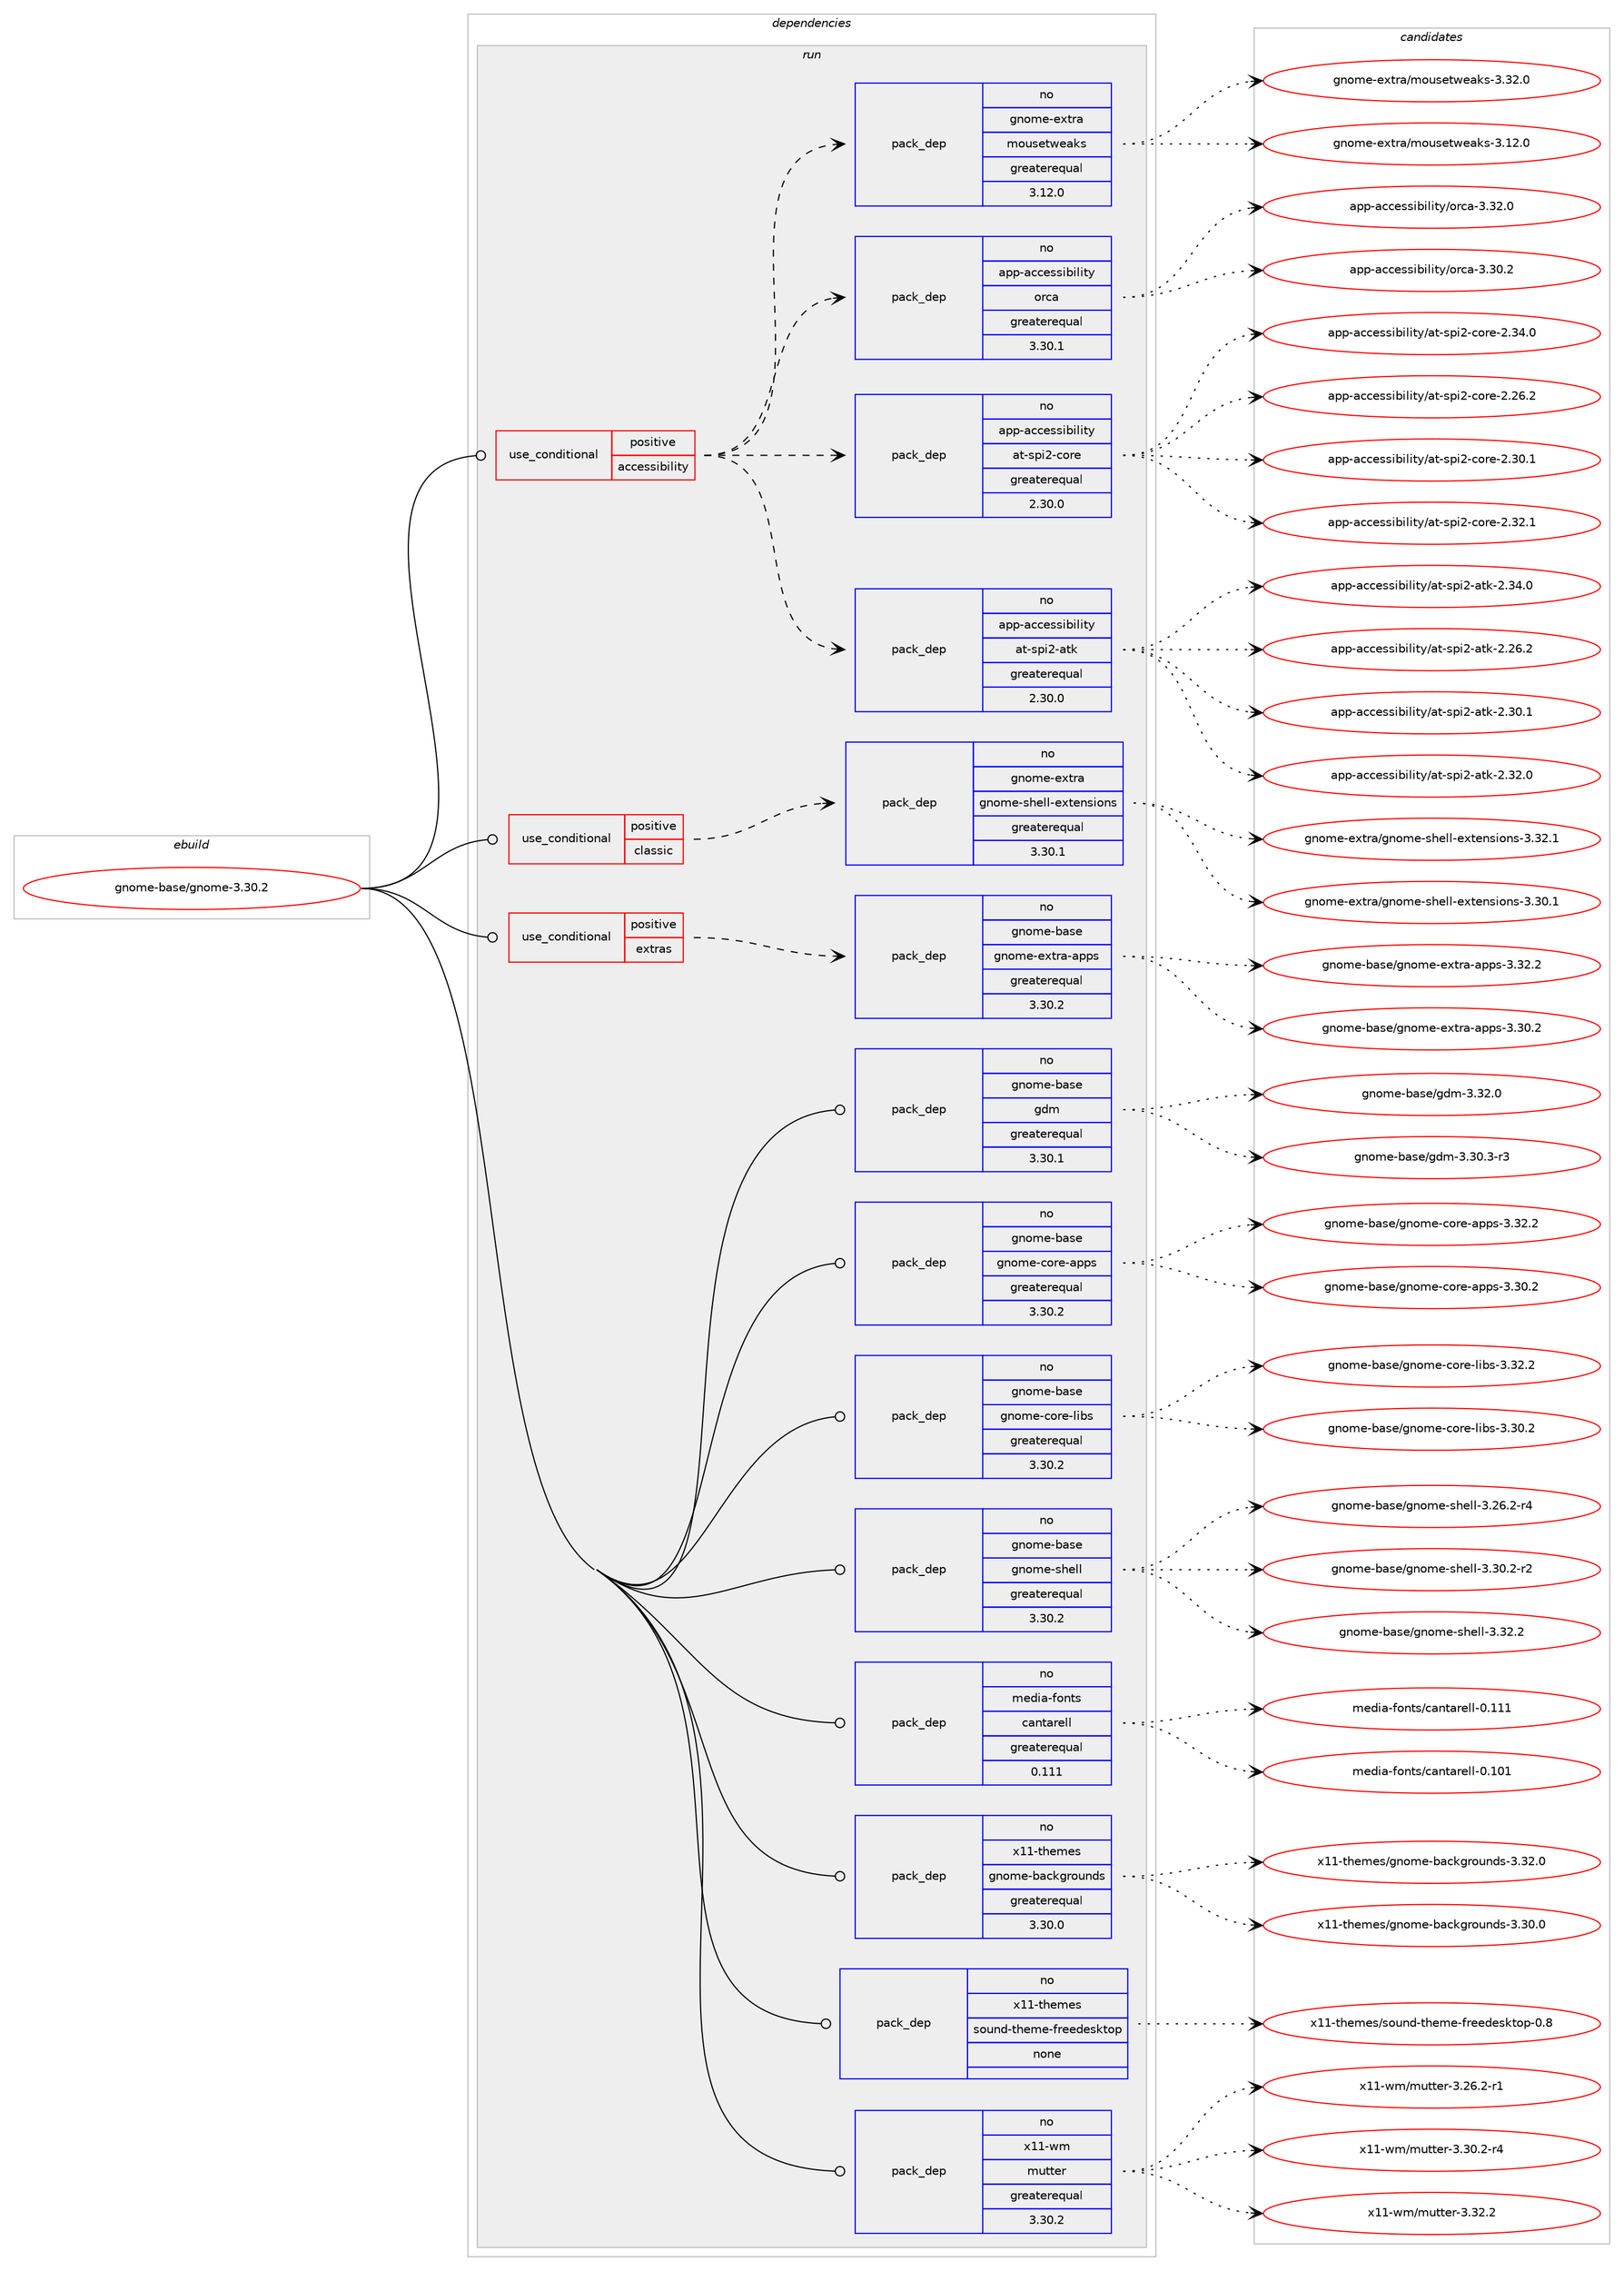 digraph prolog {

# *************
# Graph options
# *************

newrank=true;
concentrate=true;
compound=true;
graph [rankdir=LR,fontname=Helvetica,fontsize=10,ranksep=1.5];#, ranksep=2.5, nodesep=0.2];
edge  [arrowhead=vee];
node  [fontname=Helvetica,fontsize=10];

# **********
# The ebuild
# **********

subgraph cluster_leftcol {
color=gray;
rank=same;
label=<<i>ebuild</i>>;
id [label="gnome-base/gnome-3.30.2", color=red, width=4, href="../gnome-base/gnome-3.30.2.svg"];
}

# ****************
# The dependencies
# ****************

subgraph cluster_midcol {
color=gray;
label=<<i>dependencies</i>>;
subgraph cluster_compile {
fillcolor="#eeeeee";
style=filled;
label=<<i>compile</i>>;
}
subgraph cluster_compileandrun {
fillcolor="#eeeeee";
style=filled;
label=<<i>compile and run</i>>;
}
subgraph cluster_run {
fillcolor="#eeeeee";
style=filled;
label=<<i>run</i>>;
subgraph cond185454 {
dependency744950 [label=<<TABLE BORDER="0" CELLBORDER="1" CELLSPACING="0" CELLPADDING="4"><TR><TD ROWSPAN="3" CELLPADDING="10">use_conditional</TD></TR><TR><TD>positive</TD></TR><TR><TD>accessibility</TD></TR></TABLE>>, shape=none, color=red];
subgraph pack546956 {
dependency744951 [label=<<TABLE BORDER="0" CELLBORDER="1" CELLSPACING="0" CELLPADDING="4" WIDTH="220"><TR><TD ROWSPAN="6" CELLPADDING="30">pack_dep</TD></TR><TR><TD WIDTH="110">no</TD></TR><TR><TD>app-accessibility</TD></TR><TR><TD>at-spi2-atk</TD></TR><TR><TD>greaterequal</TD></TR><TR><TD>2.30.0</TD></TR></TABLE>>, shape=none, color=blue];
}
dependency744950:e -> dependency744951:w [weight=20,style="dashed",arrowhead="vee"];
subgraph pack546957 {
dependency744952 [label=<<TABLE BORDER="0" CELLBORDER="1" CELLSPACING="0" CELLPADDING="4" WIDTH="220"><TR><TD ROWSPAN="6" CELLPADDING="30">pack_dep</TD></TR><TR><TD WIDTH="110">no</TD></TR><TR><TD>app-accessibility</TD></TR><TR><TD>at-spi2-core</TD></TR><TR><TD>greaterequal</TD></TR><TR><TD>2.30.0</TD></TR></TABLE>>, shape=none, color=blue];
}
dependency744950:e -> dependency744952:w [weight=20,style="dashed",arrowhead="vee"];
subgraph pack546958 {
dependency744953 [label=<<TABLE BORDER="0" CELLBORDER="1" CELLSPACING="0" CELLPADDING="4" WIDTH="220"><TR><TD ROWSPAN="6" CELLPADDING="30">pack_dep</TD></TR><TR><TD WIDTH="110">no</TD></TR><TR><TD>app-accessibility</TD></TR><TR><TD>orca</TD></TR><TR><TD>greaterequal</TD></TR><TR><TD>3.30.1</TD></TR></TABLE>>, shape=none, color=blue];
}
dependency744950:e -> dependency744953:w [weight=20,style="dashed",arrowhead="vee"];
subgraph pack546959 {
dependency744954 [label=<<TABLE BORDER="0" CELLBORDER="1" CELLSPACING="0" CELLPADDING="4" WIDTH="220"><TR><TD ROWSPAN="6" CELLPADDING="30">pack_dep</TD></TR><TR><TD WIDTH="110">no</TD></TR><TR><TD>gnome-extra</TD></TR><TR><TD>mousetweaks</TD></TR><TR><TD>greaterequal</TD></TR><TR><TD>3.12.0</TD></TR></TABLE>>, shape=none, color=blue];
}
dependency744950:e -> dependency744954:w [weight=20,style="dashed",arrowhead="vee"];
}
id:e -> dependency744950:w [weight=20,style="solid",arrowhead="odot"];
subgraph cond185455 {
dependency744955 [label=<<TABLE BORDER="0" CELLBORDER="1" CELLSPACING="0" CELLPADDING="4"><TR><TD ROWSPAN="3" CELLPADDING="10">use_conditional</TD></TR><TR><TD>positive</TD></TR><TR><TD>classic</TD></TR></TABLE>>, shape=none, color=red];
subgraph pack546960 {
dependency744956 [label=<<TABLE BORDER="0" CELLBORDER="1" CELLSPACING="0" CELLPADDING="4" WIDTH="220"><TR><TD ROWSPAN="6" CELLPADDING="30">pack_dep</TD></TR><TR><TD WIDTH="110">no</TD></TR><TR><TD>gnome-extra</TD></TR><TR><TD>gnome-shell-extensions</TD></TR><TR><TD>greaterequal</TD></TR><TR><TD>3.30.1</TD></TR></TABLE>>, shape=none, color=blue];
}
dependency744955:e -> dependency744956:w [weight=20,style="dashed",arrowhead="vee"];
}
id:e -> dependency744955:w [weight=20,style="solid",arrowhead="odot"];
subgraph cond185456 {
dependency744957 [label=<<TABLE BORDER="0" CELLBORDER="1" CELLSPACING="0" CELLPADDING="4"><TR><TD ROWSPAN="3" CELLPADDING="10">use_conditional</TD></TR><TR><TD>positive</TD></TR><TR><TD>extras</TD></TR></TABLE>>, shape=none, color=red];
subgraph pack546961 {
dependency744958 [label=<<TABLE BORDER="0" CELLBORDER="1" CELLSPACING="0" CELLPADDING="4" WIDTH="220"><TR><TD ROWSPAN="6" CELLPADDING="30">pack_dep</TD></TR><TR><TD WIDTH="110">no</TD></TR><TR><TD>gnome-base</TD></TR><TR><TD>gnome-extra-apps</TD></TR><TR><TD>greaterequal</TD></TR><TR><TD>3.30.2</TD></TR></TABLE>>, shape=none, color=blue];
}
dependency744957:e -> dependency744958:w [weight=20,style="dashed",arrowhead="vee"];
}
id:e -> dependency744957:w [weight=20,style="solid",arrowhead="odot"];
subgraph pack546962 {
dependency744959 [label=<<TABLE BORDER="0" CELLBORDER="1" CELLSPACING="0" CELLPADDING="4" WIDTH="220"><TR><TD ROWSPAN="6" CELLPADDING="30">pack_dep</TD></TR><TR><TD WIDTH="110">no</TD></TR><TR><TD>gnome-base</TD></TR><TR><TD>gdm</TD></TR><TR><TD>greaterequal</TD></TR><TR><TD>3.30.1</TD></TR></TABLE>>, shape=none, color=blue];
}
id:e -> dependency744959:w [weight=20,style="solid",arrowhead="odot"];
subgraph pack546963 {
dependency744960 [label=<<TABLE BORDER="0" CELLBORDER="1" CELLSPACING="0" CELLPADDING="4" WIDTH="220"><TR><TD ROWSPAN="6" CELLPADDING="30">pack_dep</TD></TR><TR><TD WIDTH="110">no</TD></TR><TR><TD>gnome-base</TD></TR><TR><TD>gnome-core-apps</TD></TR><TR><TD>greaterequal</TD></TR><TR><TD>3.30.2</TD></TR></TABLE>>, shape=none, color=blue];
}
id:e -> dependency744960:w [weight=20,style="solid",arrowhead="odot"];
subgraph pack546964 {
dependency744961 [label=<<TABLE BORDER="0" CELLBORDER="1" CELLSPACING="0" CELLPADDING="4" WIDTH="220"><TR><TD ROWSPAN="6" CELLPADDING="30">pack_dep</TD></TR><TR><TD WIDTH="110">no</TD></TR><TR><TD>gnome-base</TD></TR><TR><TD>gnome-core-libs</TD></TR><TR><TD>greaterequal</TD></TR><TR><TD>3.30.2</TD></TR></TABLE>>, shape=none, color=blue];
}
id:e -> dependency744961:w [weight=20,style="solid",arrowhead="odot"];
subgraph pack546965 {
dependency744962 [label=<<TABLE BORDER="0" CELLBORDER="1" CELLSPACING="0" CELLPADDING="4" WIDTH="220"><TR><TD ROWSPAN="6" CELLPADDING="30">pack_dep</TD></TR><TR><TD WIDTH="110">no</TD></TR><TR><TD>gnome-base</TD></TR><TR><TD>gnome-shell</TD></TR><TR><TD>greaterequal</TD></TR><TR><TD>3.30.2</TD></TR></TABLE>>, shape=none, color=blue];
}
id:e -> dependency744962:w [weight=20,style="solid",arrowhead="odot"];
subgraph pack546966 {
dependency744963 [label=<<TABLE BORDER="0" CELLBORDER="1" CELLSPACING="0" CELLPADDING="4" WIDTH="220"><TR><TD ROWSPAN="6" CELLPADDING="30">pack_dep</TD></TR><TR><TD WIDTH="110">no</TD></TR><TR><TD>media-fonts</TD></TR><TR><TD>cantarell</TD></TR><TR><TD>greaterequal</TD></TR><TR><TD>0.111</TD></TR></TABLE>>, shape=none, color=blue];
}
id:e -> dependency744963:w [weight=20,style="solid",arrowhead="odot"];
subgraph pack546967 {
dependency744964 [label=<<TABLE BORDER="0" CELLBORDER="1" CELLSPACING="0" CELLPADDING="4" WIDTH="220"><TR><TD ROWSPAN="6" CELLPADDING="30">pack_dep</TD></TR><TR><TD WIDTH="110">no</TD></TR><TR><TD>x11-themes</TD></TR><TR><TD>gnome-backgrounds</TD></TR><TR><TD>greaterequal</TD></TR><TR><TD>3.30.0</TD></TR></TABLE>>, shape=none, color=blue];
}
id:e -> dependency744964:w [weight=20,style="solid",arrowhead="odot"];
subgraph pack546968 {
dependency744965 [label=<<TABLE BORDER="0" CELLBORDER="1" CELLSPACING="0" CELLPADDING="4" WIDTH="220"><TR><TD ROWSPAN="6" CELLPADDING="30">pack_dep</TD></TR><TR><TD WIDTH="110">no</TD></TR><TR><TD>x11-themes</TD></TR><TR><TD>sound-theme-freedesktop</TD></TR><TR><TD>none</TD></TR><TR><TD></TD></TR></TABLE>>, shape=none, color=blue];
}
id:e -> dependency744965:w [weight=20,style="solid",arrowhead="odot"];
subgraph pack546969 {
dependency744966 [label=<<TABLE BORDER="0" CELLBORDER="1" CELLSPACING="0" CELLPADDING="4" WIDTH="220"><TR><TD ROWSPAN="6" CELLPADDING="30">pack_dep</TD></TR><TR><TD WIDTH="110">no</TD></TR><TR><TD>x11-wm</TD></TR><TR><TD>mutter</TD></TR><TR><TD>greaterequal</TD></TR><TR><TD>3.30.2</TD></TR></TABLE>>, shape=none, color=blue];
}
id:e -> dependency744966:w [weight=20,style="solid",arrowhead="odot"];
}
}

# **************
# The candidates
# **************

subgraph cluster_choices {
rank=same;
color=gray;
label=<<i>candidates</i>>;

subgraph choice546956 {
color=black;
nodesep=1;
choice97112112459799991011151151059810510810511612147971164511511210550459711610745504650544650 [label="app-accessibility/at-spi2-atk-2.26.2", color=red, width=4,href="../app-accessibility/at-spi2-atk-2.26.2.svg"];
choice97112112459799991011151151059810510810511612147971164511511210550459711610745504651484649 [label="app-accessibility/at-spi2-atk-2.30.1", color=red, width=4,href="../app-accessibility/at-spi2-atk-2.30.1.svg"];
choice97112112459799991011151151059810510810511612147971164511511210550459711610745504651504648 [label="app-accessibility/at-spi2-atk-2.32.0", color=red, width=4,href="../app-accessibility/at-spi2-atk-2.32.0.svg"];
choice97112112459799991011151151059810510810511612147971164511511210550459711610745504651524648 [label="app-accessibility/at-spi2-atk-2.34.0", color=red, width=4,href="../app-accessibility/at-spi2-atk-2.34.0.svg"];
dependency744951:e -> choice97112112459799991011151151059810510810511612147971164511511210550459711610745504650544650:w [style=dotted,weight="100"];
dependency744951:e -> choice97112112459799991011151151059810510810511612147971164511511210550459711610745504651484649:w [style=dotted,weight="100"];
dependency744951:e -> choice97112112459799991011151151059810510810511612147971164511511210550459711610745504651504648:w [style=dotted,weight="100"];
dependency744951:e -> choice97112112459799991011151151059810510810511612147971164511511210550459711610745504651524648:w [style=dotted,weight="100"];
}
subgraph choice546957 {
color=black;
nodesep=1;
choice97112112459799991011151151059810510810511612147971164511511210550459911111410145504650544650 [label="app-accessibility/at-spi2-core-2.26.2", color=red, width=4,href="../app-accessibility/at-spi2-core-2.26.2.svg"];
choice97112112459799991011151151059810510810511612147971164511511210550459911111410145504651484649 [label="app-accessibility/at-spi2-core-2.30.1", color=red, width=4,href="../app-accessibility/at-spi2-core-2.30.1.svg"];
choice97112112459799991011151151059810510810511612147971164511511210550459911111410145504651504649 [label="app-accessibility/at-spi2-core-2.32.1", color=red, width=4,href="../app-accessibility/at-spi2-core-2.32.1.svg"];
choice97112112459799991011151151059810510810511612147971164511511210550459911111410145504651524648 [label="app-accessibility/at-spi2-core-2.34.0", color=red, width=4,href="../app-accessibility/at-spi2-core-2.34.0.svg"];
dependency744952:e -> choice97112112459799991011151151059810510810511612147971164511511210550459911111410145504650544650:w [style=dotted,weight="100"];
dependency744952:e -> choice97112112459799991011151151059810510810511612147971164511511210550459911111410145504651484649:w [style=dotted,weight="100"];
dependency744952:e -> choice97112112459799991011151151059810510810511612147971164511511210550459911111410145504651504649:w [style=dotted,weight="100"];
dependency744952:e -> choice97112112459799991011151151059810510810511612147971164511511210550459911111410145504651524648:w [style=dotted,weight="100"];
}
subgraph choice546958 {
color=black;
nodesep=1;
choice97112112459799991011151151059810510810511612147111114999745514651484650 [label="app-accessibility/orca-3.30.2", color=red, width=4,href="../app-accessibility/orca-3.30.2.svg"];
choice97112112459799991011151151059810510810511612147111114999745514651504648 [label="app-accessibility/orca-3.32.0", color=red, width=4,href="../app-accessibility/orca-3.32.0.svg"];
dependency744953:e -> choice97112112459799991011151151059810510810511612147111114999745514651484650:w [style=dotted,weight="100"];
dependency744953:e -> choice97112112459799991011151151059810510810511612147111114999745514651504648:w [style=dotted,weight="100"];
}
subgraph choice546959 {
color=black;
nodesep=1;
choice1031101111091014510112011611497471091111171151011161191019710711545514649504648 [label="gnome-extra/mousetweaks-3.12.0", color=red, width=4,href="../gnome-extra/mousetweaks-3.12.0.svg"];
choice1031101111091014510112011611497471091111171151011161191019710711545514651504648 [label="gnome-extra/mousetweaks-3.32.0", color=red, width=4,href="../gnome-extra/mousetweaks-3.32.0.svg"];
dependency744954:e -> choice1031101111091014510112011611497471091111171151011161191019710711545514649504648:w [style=dotted,weight="100"];
dependency744954:e -> choice1031101111091014510112011611497471091111171151011161191019710711545514651504648:w [style=dotted,weight="100"];
}
subgraph choice546960 {
color=black;
nodesep=1;
choice103110111109101451011201161149747103110111109101451151041011081084510112011610111011510511111011545514651484649 [label="gnome-extra/gnome-shell-extensions-3.30.1", color=red, width=4,href="../gnome-extra/gnome-shell-extensions-3.30.1.svg"];
choice103110111109101451011201161149747103110111109101451151041011081084510112011610111011510511111011545514651504649 [label="gnome-extra/gnome-shell-extensions-3.32.1", color=red, width=4,href="../gnome-extra/gnome-shell-extensions-3.32.1.svg"];
dependency744956:e -> choice103110111109101451011201161149747103110111109101451151041011081084510112011610111011510511111011545514651484649:w [style=dotted,weight="100"];
dependency744956:e -> choice103110111109101451011201161149747103110111109101451151041011081084510112011610111011510511111011545514651504649:w [style=dotted,weight="100"];
}
subgraph choice546961 {
color=black;
nodesep=1;
choice103110111109101459897115101471031101111091014510112011611497459711211211545514651484650 [label="gnome-base/gnome-extra-apps-3.30.2", color=red, width=4,href="../gnome-base/gnome-extra-apps-3.30.2.svg"];
choice103110111109101459897115101471031101111091014510112011611497459711211211545514651504650 [label="gnome-base/gnome-extra-apps-3.32.2", color=red, width=4,href="../gnome-base/gnome-extra-apps-3.32.2.svg"];
dependency744958:e -> choice103110111109101459897115101471031101111091014510112011611497459711211211545514651484650:w [style=dotted,weight="100"];
dependency744958:e -> choice103110111109101459897115101471031101111091014510112011611497459711211211545514651504650:w [style=dotted,weight="100"];
}
subgraph choice546962 {
color=black;
nodesep=1;
choice10311011110910145989711510147103100109455146514846514511451 [label="gnome-base/gdm-3.30.3-r3", color=red, width=4,href="../gnome-base/gdm-3.30.3-r3.svg"];
choice1031101111091014598971151014710310010945514651504648 [label="gnome-base/gdm-3.32.0", color=red, width=4,href="../gnome-base/gdm-3.32.0.svg"];
dependency744959:e -> choice10311011110910145989711510147103100109455146514846514511451:w [style=dotted,weight="100"];
dependency744959:e -> choice1031101111091014598971151014710310010945514651504648:w [style=dotted,weight="100"];
}
subgraph choice546963 {
color=black;
nodesep=1;
choice103110111109101459897115101471031101111091014599111114101459711211211545514651484650 [label="gnome-base/gnome-core-apps-3.30.2", color=red, width=4,href="../gnome-base/gnome-core-apps-3.30.2.svg"];
choice103110111109101459897115101471031101111091014599111114101459711211211545514651504650 [label="gnome-base/gnome-core-apps-3.32.2", color=red, width=4,href="../gnome-base/gnome-core-apps-3.32.2.svg"];
dependency744960:e -> choice103110111109101459897115101471031101111091014599111114101459711211211545514651484650:w [style=dotted,weight="100"];
dependency744960:e -> choice103110111109101459897115101471031101111091014599111114101459711211211545514651504650:w [style=dotted,weight="100"];
}
subgraph choice546964 {
color=black;
nodesep=1;
choice103110111109101459897115101471031101111091014599111114101451081059811545514651484650 [label="gnome-base/gnome-core-libs-3.30.2", color=red, width=4,href="../gnome-base/gnome-core-libs-3.30.2.svg"];
choice103110111109101459897115101471031101111091014599111114101451081059811545514651504650 [label="gnome-base/gnome-core-libs-3.32.2", color=red, width=4,href="../gnome-base/gnome-core-libs-3.32.2.svg"];
dependency744961:e -> choice103110111109101459897115101471031101111091014599111114101451081059811545514651484650:w [style=dotted,weight="100"];
dependency744961:e -> choice103110111109101459897115101471031101111091014599111114101451081059811545514651504650:w [style=dotted,weight="100"];
}
subgraph choice546965 {
color=black;
nodesep=1;
choice1031101111091014598971151014710311011110910145115104101108108455146505446504511452 [label="gnome-base/gnome-shell-3.26.2-r4", color=red, width=4,href="../gnome-base/gnome-shell-3.26.2-r4.svg"];
choice1031101111091014598971151014710311011110910145115104101108108455146514846504511450 [label="gnome-base/gnome-shell-3.30.2-r2", color=red, width=4,href="../gnome-base/gnome-shell-3.30.2-r2.svg"];
choice103110111109101459897115101471031101111091014511510410110810845514651504650 [label="gnome-base/gnome-shell-3.32.2", color=red, width=4,href="../gnome-base/gnome-shell-3.32.2.svg"];
dependency744962:e -> choice1031101111091014598971151014710311011110910145115104101108108455146505446504511452:w [style=dotted,weight="100"];
dependency744962:e -> choice1031101111091014598971151014710311011110910145115104101108108455146514846504511450:w [style=dotted,weight="100"];
dependency744962:e -> choice103110111109101459897115101471031101111091014511510410110810845514651504650:w [style=dotted,weight="100"];
}
subgraph choice546966 {
color=black;
nodesep=1;
choice109101100105974510211111011611547999711011697114101108108454846494849 [label="media-fonts/cantarell-0.101", color=red, width=4,href="../media-fonts/cantarell-0.101.svg"];
choice109101100105974510211111011611547999711011697114101108108454846494949 [label="media-fonts/cantarell-0.111", color=red, width=4,href="../media-fonts/cantarell-0.111.svg"];
dependency744963:e -> choice109101100105974510211111011611547999711011697114101108108454846494849:w [style=dotted,weight="100"];
dependency744963:e -> choice109101100105974510211111011611547999711011697114101108108454846494949:w [style=dotted,weight="100"];
}
subgraph choice546967 {
color=black;
nodesep=1;
choice120494945116104101109101115471031101111091014598979910710311411111711010011545514651484648 [label="x11-themes/gnome-backgrounds-3.30.0", color=red, width=4,href="../x11-themes/gnome-backgrounds-3.30.0.svg"];
choice120494945116104101109101115471031101111091014598979910710311411111711010011545514651504648 [label="x11-themes/gnome-backgrounds-3.32.0", color=red, width=4,href="../x11-themes/gnome-backgrounds-3.32.0.svg"];
dependency744964:e -> choice120494945116104101109101115471031101111091014598979910710311411111711010011545514651484648:w [style=dotted,weight="100"];
dependency744964:e -> choice120494945116104101109101115471031101111091014598979910710311411111711010011545514651504648:w [style=dotted,weight="100"];
}
subgraph choice546968 {
color=black;
nodesep=1;
choice12049494511610410110910111547115111117110100451161041011091014510211410110110010111510711611111245484656 [label="x11-themes/sound-theme-freedesktop-0.8", color=red, width=4,href="../x11-themes/sound-theme-freedesktop-0.8.svg"];
dependency744965:e -> choice12049494511610410110910111547115111117110100451161041011091014510211410110110010111510711611111245484656:w [style=dotted,weight="100"];
}
subgraph choice546969 {
color=black;
nodesep=1;
choice12049494511910947109117116116101114455146505446504511449 [label="x11-wm/mutter-3.26.2-r1", color=red, width=4,href="../x11-wm/mutter-3.26.2-r1.svg"];
choice12049494511910947109117116116101114455146514846504511452 [label="x11-wm/mutter-3.30.2-r4", color=red, width=4,href="../x11-wm/mutter-3.30.2-r4.svg"];
choice1204949451191094710911711611610111445514651504650 [label="x11-wm/mutter-3.32.2", color=red, width=4,href="../x11-wm/mutter-3.32.2.svg"];
dependency744966:e -> choice12049494511910947109117116116101114455146505446504511449:w [style=dotted,weight="100"];
dependency744966:e -> choice12049494511910947109117116116101114455146514846504511452:w [style=dotted,weight="100"];
dependency744966:e -> choice1204949451191094710911711611610111445514651504650:w [style=dotted,weight="100"];
}
}

}
